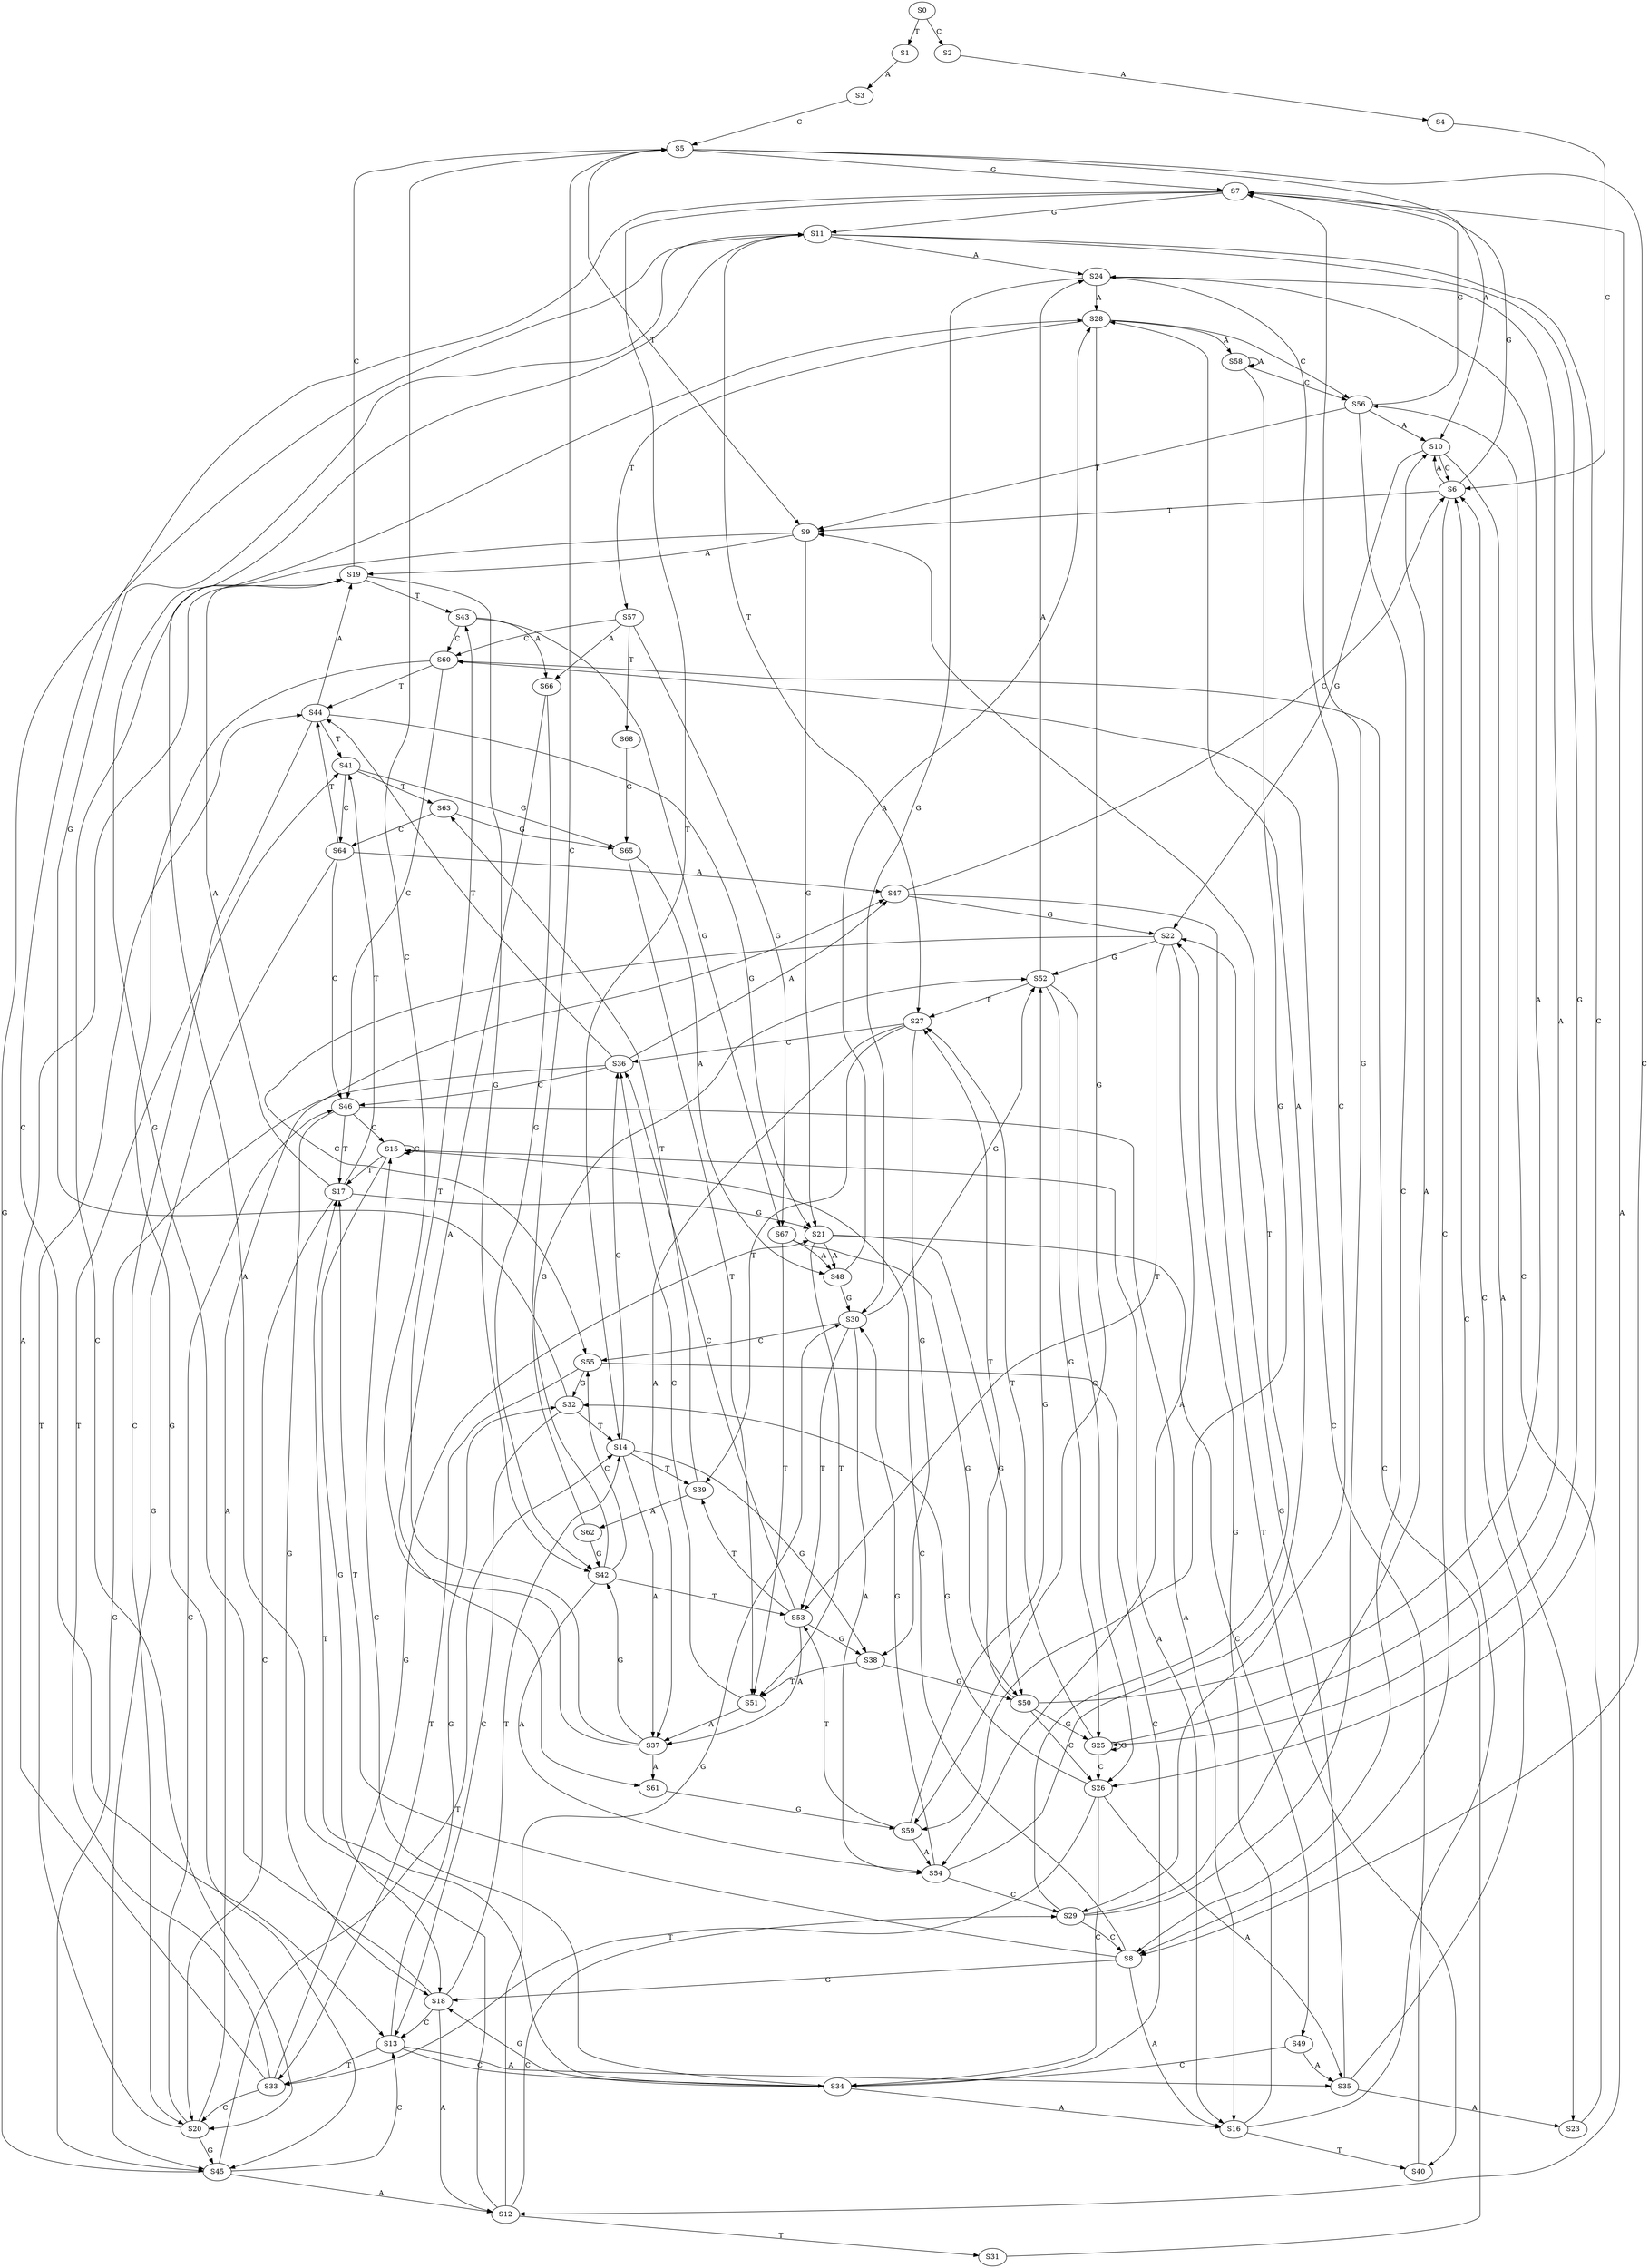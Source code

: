 strict digraph  {
	S0 -> S1 [ label = T ];
	S0 -> S2 [ label = C ];
	S1 -> S3 [ label = A ];
	S2 -> S4 [ label = A ];
	S3 -> S5 [ label = C ];
	S4 -> S6 [ label = C ];
	S5 -> S7 [ label = G ];
	S5 -> S8 [ label = C ];
	S5 -> S9 [ label = T ];
	S5 -> S10 [ label = A ];
	S6 -> S9 [ label = T ];
	S6 -> S8 [ label = C ];
	S6 -> S10 [ label = A ];
	S6 -> S7 [ label = G ];
	S7 -> S11 [ label = G ];
	S7 -> S12 [ label = A ];
	S7 -> S13 [ label = C ];
	S7 -> S14 [ label = T ];
	S8 -> S15 [ label = C ];
	S8 -> S16 [ label = A ];
	S8 -> S17 [ label = T ];
	S8 -> S18 [ label = G ];
	S9 -> S19 [ label = A ];
	S9 -> S20 [ label = C ];
	S9 -> S21 [ label = G ];
	S10 -> S22 [ label = G ];
	S10 -> S6 [ label = C ];
	S10 -> S23 [ label = A ];
	S11 -> S24 [ label = A ];
	S11 -> S25 [ label = G ];
	S11 -> S26 [ label = C ];
	S11 -> S27 [ label = T ];
	S12 -> S28 [ label = A ];
	S12 -> S29 [ label = C ];
	S12 -> S30 [ label = G ];
	S12 -> S31 [ label = T ];
	S13 -> S32 [ label = G ];
	S13 -> S33 [ label = T ];
	S13 -> S34 [ label = C ];
	S13 -> S35 [ label = A ];
	S14 -> S36 [ label = C ];
	S14 -> S37 [ label = A ];
	S14 -> S38 [ label = G ];
	S14 -> S39 [ label = T ];
	S15 -> S18 [ label = G ];
	S15 -> S15 [ label = C ];
	S15 -> S16 [ label = A ];
	S15 -> S17 [ label = T ];
	S16 -> S22 [ label = G ];
	S16 -> S40 [ label = T ];
	S16 -> S6 [ label = C ];
	S17 -> S21 [ label = G ];
	S17 -> S19 [ label = A ];
	S17 -> S20 [ label = C ];
	S17 -> S41 [ label = T ];
	S18 -> S12 [ label = A ];
	S18 -> S11 [ label = G ];
	S18 -> S14 [ label = T ];
	S18 -> S13 [ label = C ];
	S19 -> S42 [ label = G ];
	S19 -> S43 [ label = T ];
	S19 -> S5 [ label = C ];
	S20 -> S44 [ label = T ];
	S20 -> S45 [ label = G ];
	S20 -> S46 [ label = C ];
	S20 -> S47 [ label = A ];
	S21 -> S48 [ label = A ];
	S21 -> S49 [ label = C ];
	S21 -> S50 [ label = G ];
	S21 -> S51 [ label = T ];
	S22 -> S52 [ label = G ];
	S22 -> S53 [ label = T ];
	S22 -> S54 [ label = A ];
	S22 -> S55 [ label = C ];
	S23 -> S56 [ label = C ];
	S24 -> S28 [ label = A ];
	S24 -> S29 [ label = C ];
	S24 -> S30 [ label = G ];
	S25 -> S27 [ label = T ];
	S25 -> S26 [ label = C ];
	S25 -> S25 [ label = G ];
	S25 -> S24 [ label = A ];
	S26 -> S33 [ label = T ];
	S26 -> S34 [ label = C ];
	S26 -> S32 [ label = G ];
	S26 -> S35 [ label = A ];
	S27 -> S37 [ label = A ];
	S27 -> S36 [ label = C ];
	S27 -> S38 [ label = G ];
	S27 -> S39 [ label = T ];
	S28 -> S57 [ label = T ];
	S28 -> S56 [ label = C ];
	S28 -> S58 [ label = A ];
	S28 -> S59 [ label = G ];
	S29 -> S9 [ label = T ];
	S29 -> S7 [ label = G ];
	S29 -> S8 [ label = C ];
	S29 -> S10 [ label = A ];
	S30 -> S53 [ label = T ];
	S30 -> S54 [ label = A ];
	S30 -> S52 [ label = G ];
	S30 -> S55 [ label = C ];
	S31 -> S60 [ label = C ];
	S32 -> S11 [ label = G ];
	S32 -> S13 [ label = C ];
	S32 -> S14 [ label = T ];
	S33 -> S19 [ label = A ];
	S33 -> S20 [ label = C ];
	S33 -> S41 [ label = T ];
	S33 -> S21 [ label = G ];
	S34 -> S18 [ label = G ];
	S34 -> S16 [ label = A ];
	S34 -> S17 [ label = T ];
	S34 -> S15 [ label = C ];
	S35 -> S22 [ label = G ];
	S35 -> S23 [ label = A ];
	S35 -> S6 [ label = C ];
	S36 -> S44 [ label = T ];
	S36 -> S45 [ label = G ];
	S36 -> S47 [ label = A ];
	S36 -> S46 [ label = C ];
	S37 -> S43 [ label = T ];
	S37 -> S42 [ label = G ];
	S37 -> S61 [ label = A ];
	S37 -> S5 [ label = C ];
	S38 -> S51 [ label = T ];
	S38 -> S50 [ label = G ];
	S39 -> S62 [ label = A ];
	S39 -> S63 [ label = T ];
	S40 -> S60 [ label = C ];
	S41 -> S64 [ label = C ];
	S41 -> S65 [ label = G ];
	S41 -> S63 [ label = T ];
	S42 -> S53 [ label = T ];
	S42 -> S54 [ label = A ];
	S42 -> S55 [ label = C ];
	S42 -> S52 [ label = G ];
	S43 -> S60 [ label = C ];
	S43 -> S66 [ label = A ];
	S43 -> S67 [ label = G ];
	S44 -> S21 [ label = G ];
	S44 -> S20 [ label = C ];
	S44 -> S19 [ label = A ];
	S44 -> S41 [ label = T ];
	S45 -> S11 [ label = G ];
	S45 -> S14 [ label = T ];
	S45 -> S13 [ label = C ];
	S45 -> S12 [ label = A ];
	S46 -> S15 [ label = C ];
	S46 -> S16 [ label = A ];
	S46 -> S17 [ label = T ];
	S46 -> S18 [ label = G ];
	S47 -> S40 [ label = T ];
	S47 -> S6 [ label = C ];
	S47 -> S22 [ label = G ];
	S48 -> S30 [ label = G ];
	S48 -> S28 [ label = A ];
	S49 -> S34 [ label = C ];
	S49 -> S35 [ label = A ];
	S50 -> S25 [ label = G ];
	S50 -> S26 [ label = C ];
	S50 -> S27 [ label = T ];
	S50 -> S24 [ label = A ];
	S51 -> S36 [ label = C ];
	S51 -> S37 [ label = A ];
	S52 -> S24 [ label = A ];
	S52 -> S25 [ label = G ];
	S52 -> S27 [ label = T ];
	S52 -> S26 [ label = C ];
	S53 -> S37 [ label = A ];
	S53 -> S36 [ label = C ];
	S53 -> S38 [ label = G ];
	S53 -> S39 [ label = T ];
	S54 -> S28 [ label = A ];
	S54 -> S29 [ label = C ];
	S54 -> S30 [ label = G ];
	S55 -> S34 [ label = C ];
	S55 -> S33 [ label = T ];
	S55 -> S32 [ label = G ];
	S56 -> S10 [ label = A ];
	S56 -> S8 [ label = C ];
	S56 -> S7 [ label = G ];
	S56 -> S9 [ label = T ];
	S57 -> S66 [ label = A ];
	S57 -> S60 [ label = C ];
	S57 -> S67 [ label = G ];
	S57 -> S68 [ label = T ];
	S58 -> S59 [ label = G ];
	S58 -> S56 [ label = C ];
	S58 -> S58 [ label = A ];
	S59 -> S53 [ label = T ];
	S59 -> S54 [ label = A ];
	S59 -> S52 [ label = G ];
	S60 -> S46 [ label = C ];
	S60 -> S45 [ label = G ];
	S60 -> S44 [ label = T ];
	S61 -> S59 [ label = G ];
	S62 -> S5 [ label = C ];
	S62 -> S42 [ label = G ];
	S63 -> S65 [ label = G ];
	S63 -> S64 [ label = C ];
	S64 -> S47 [ label = A ];
	S64 -> S44 [ label = T ];
	S64 -> S46 [ label = C ];
	S64 -> S45 [ label = G ];
	S65 -> S51 [ label = T ];
	S65 -> S48 [ label = A ];
	S66 -> S42 [ label = G ];
	S66 -> S61 [ label = A ];
	S67 -> S50 [ label = G ];
	S67 -> S48 [ label = A ];
	S67 -> S51 [ label = T ];
	S68 -> S65 [ label = G ];
}
